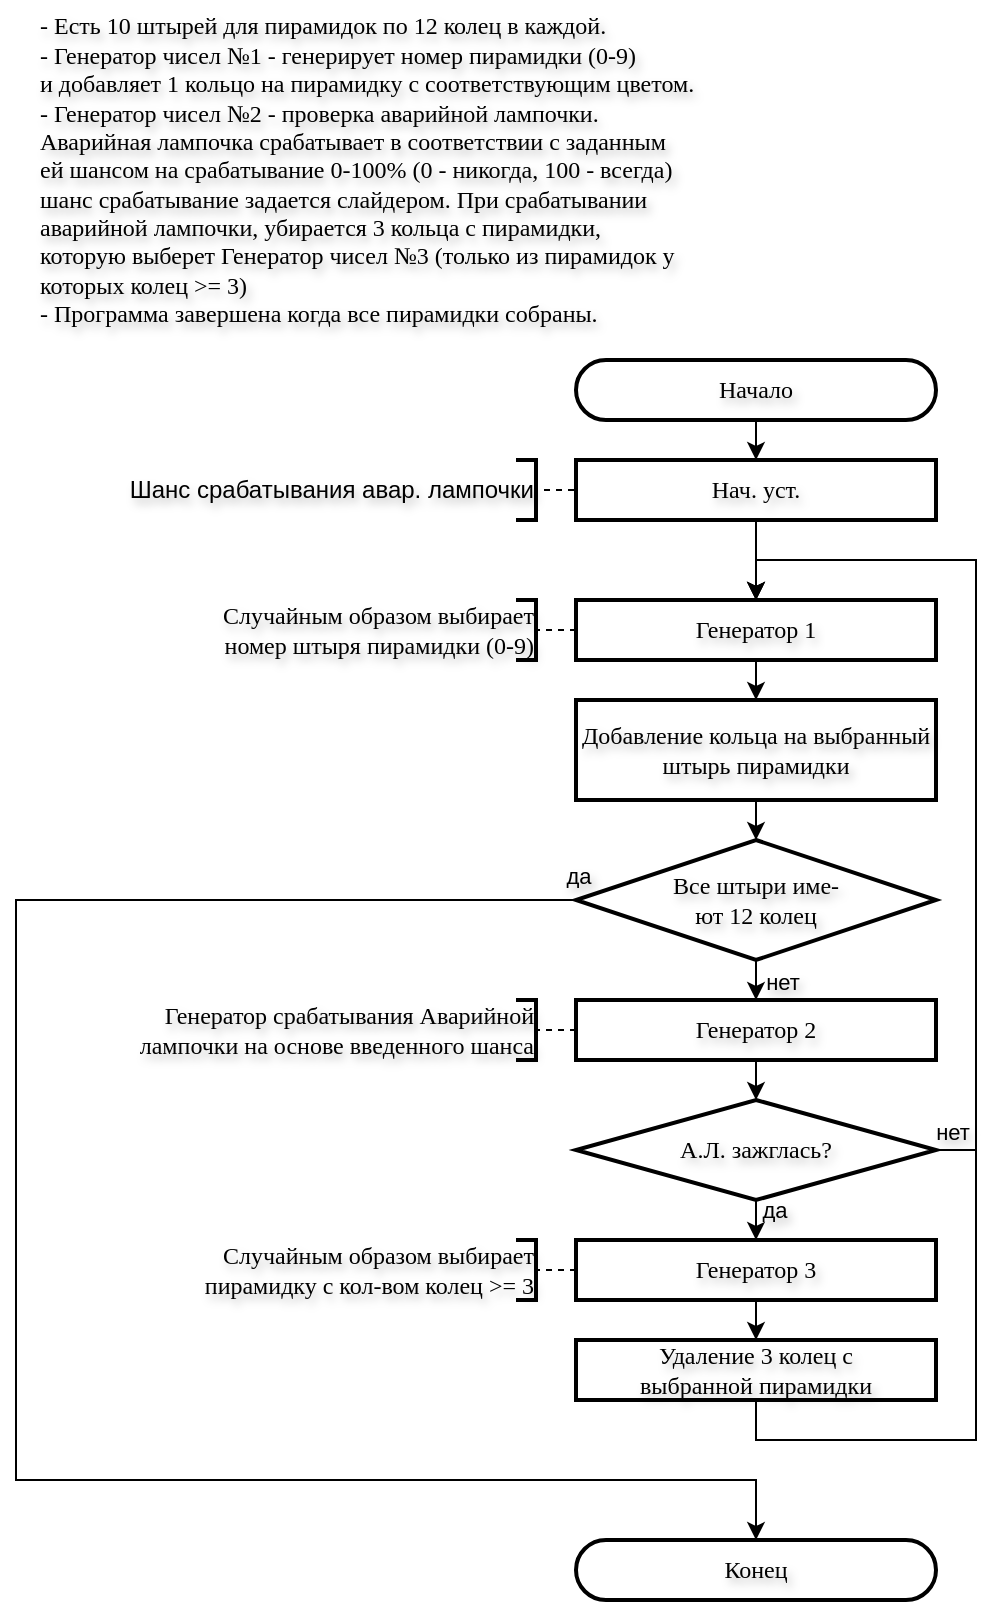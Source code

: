 <mxfile version="28.0.6">
  <diagram name="Page-1" id="tdL3OlcL4nhrMiRy9fMq">
    <mxGraphModel dx="2812" dy="1708" grid="1" gridSize="10" guides="1" tooltips="1" connect="1" arrows="1" fold="1" page="1" pageScale="1" pageWidth="827" pageHeight="1169" math="0" shadow="0">
      <root>
        <mxCell id="0" />
        <mxCell id="1" parent="0" />
        <mxCell id="SnEho7EBXYC5S2EJh5r8-27" style="edgeStyle=orthogonalEdgeStyle;rounded=0;orthogonalLoop=1;jettySize=auto;html=1;exitX=0.5;exitY=1;exitDx=0;exitDy=0;entryX=0.5;entryY=0;entryDx=0;entryDy=0;textShadow=1;labelBackgroundColor=none;" edge="1" parent="1" source="0FAGPxJUvxh_91AIkJtf-14" target="SnEho7EBXYC5S2EJh5r8-26">
          <mxGeometry relative="1" as="geometry" />
        </mxCell>
        <mxCell id="0FAGPxJUvxh_91AIkJtf-14" value="Начало" style="rounded=1;whiteSpace=wrap;html=1;arcSize=50;fontFamily=JetBrainsMono Nerd Font;fontStyle=0;fontSize=12;strokeWidth=2;textShadow=1;labelBackgroundColor=none;" parent="1" vertex="1">
          <mxGeometry x="290" y="190" width="180" height="30" as="geometry" />
        </mxCell>
        <mxCell id="0FAGPxJUvxh_91AIkJtf-15" value="Конец" style="rounded=1;whiteSpace=wrap;html=1;arcSize=50;fontFamily=JetBrainsMono Nerd Font;fontStyle=0;fontSize=12;strokeWidth=2;textShadow=1;labelBackgroundColor=none;" parent="1" vertex="1">
          <mxGeometry x="290" y="780" width="180" height="30" as="geometry" />
        </mxCell>
        <mxCell id="Axf4qTLow6-PyKa1j1aG-4" value="&lt;font face=&quot;JetBrainsMono Nerd Font&quot;&gt;Случайным образом выбирает&lt;br&gt;номер штыря пирамидки&amp;nbsp;&lt;/font&gt;&lt;span style=&quot;font-family: &amp;quot;JetBrainsMono Nerd Font&amp;quot;;&quot;&gt;(0-9)&lt;/span&gt;" style="strokeWidth=2;html=1;shape=mxgraph.flowchart.annotation_1;align=right;pointerEvents=1;direction=west;textShadow=1;labelBackgroundColor=none;" parent="1" vertex="1">
          <mxGeometry x="260" y="310" width="10" height="30" as="geometry" />
        </mxCell>
        <mxCell id="Axf4qTLow6-PyKa1j1aG-5" style="edgeStyle=orthogonalEdgeStyle;rounded=0;orthogonalLoop=1;jettySize=auto;html=1;exitX=0;exitY=0.5;exitDx=0;exitDy=0;entryX=0;entryY=0.5;entryDx=0;entryDy=0;entryPerimeter=0;dashed=1;endArrow=none;endFill=0;textShadow=1;labelBackgroundColor=none;" parent="1" target="Axf4qTLow6-PyKa1j1aG-4" edge="1" source="Axf4qTLow6-PyKa1j1aG-6">
          <mxGeometry relative="1" as="geometry">
            <mxPoint x="469" y="365" as="sourcePoint" />
          </mxGeometry>
        </mxCell>
        <mxCell id="Axf4qTLow6-PyKa1j1aG-8" value="&lt;div&gt;&lt;font face=&quot;JetBrainsMono Nerd Font&quot;&gt;Генератор срабатывания Аварийной&lt;br&gt;лампочки на основе введенного шанса&lt;/font&gt;&lt;/div&gt;" style="strokeWidth=2;html=1;shape=mxgraph.flowchart.annotation_1;align=right;pointerEvents=1;direction=west;textShadow=1;labelBackgroundColor=none;" parent="1" vertex="1">
          <mxGeometry x="260" y="510" width="10" height="30" as="geometry" />
        </mxCell>
        <mxCell id="Axf4qTLow6-PyKa1j1aG-9" style="edgeStyle=orthogonalEdgeStyle;rounded=0;orthogonalLoop=1;jettySize=auto;html=1;exitX=0;exitY=0.5;exitDx=0;exitDy=0;entryX=0;entryY=0.5;entryDx=0;entryDy=0;entryPerimeter=0;dashed=1;endArrow=none;endFill=0;textShadow=1;labelBackgroundColor=none;" parent="1" target="Axf4qTLow6-PyKa1j1aG-8" edge="1" source="Axf4qTLow6-PyKa1j1aG-10">
          <mxGeometry relative="1" as="geometry">
            <mxPoint x="470" y="525" as="sourcePoint" />
          </mxGeometry>
        </mxCell>
        <mxCell id="Axf4qTLow6-PyKa1j1aG-10" value="&lt;div&gt;&lt;span style=&quot;color: light-dark(rgb(0, 0, 0), rgb(255, 255, 255));&quot;&gt;Генератор 2&lt;/span&gt;&lt;/div&gt;" style="rounded=0;whiteSpace=wrap;html=1;strokeWidth=2;fontFamily=JetBrainsMono Nerd Font;fontSize=12;textShadow=1;labelBackgroundColor=none;" parent="1" vertex="1">
          <mxGeometry x="290" y="510" width="180" height="30" as="geometry" />
        </mxCell>
        <mxCell id="Axf4qTLow6-PyKa1j1aG-21" style="edgeStyle=orthogonalEdgeStyle;rounded=0;orthogonalLoop=1;jettySize=auto;html=1;exitX=0.5;exitY=1;exitDx=0;exitDy=0;exitPerimeter=0;entryX=0.5;entryY=0;entryDx=0;entryDy=0;textShadow=1;labelBackgroundColor=none;" parent="1" source="Axf4qTLow6-PyKa1j1aG-15" target="Axf4qTLow6-PyKa1j1aG-18" edge="1">
          <mxGeometry relative="1" as="geometry" />
        </mxCell>
        <mxCell id="Axf4qTLow6-PyKa1j1aG-22" value="да" style="edgeLabel;html=1;align=center;verticalAlign=middle;resizable=0;points=[];textShadow=1;labelBackgroundColor=none;" parent="Axf4qTLow6-PyKa1j1aG-21" vertex="1" connectable="0">
          <mxGeometry x="-0.4" relative="1" as="geometry">
            <mxPoint x="9" y="-1" as="offset" />
          </mxGeometry>
        </mxCell>
        <mxCell id="SnEho7EBXYC5S2EJh5r8-12" style="edgeStyle=orthogonalEdgeStyle;rounded=0;orthogonalLoop=1;jettySize=auto;html=1;exitX=1;exitY=0.5;exitDx=0;exitDy=0;exitPerimeter=0;entryX=0.5;entryY=0;entryDx=0;entryDy=0;textShadow=1;labelBackgroundColor=none;" edge="1" parent="1" source="Axf4qTLow6-PyKa1j1aG-15" target="Axf4qTLow6-PyKa1j1aG-6">
          <mxGeometry relative="1" as="geometry">
            <Array as="points">
              <mxPoint x="490" y="585" />
              <mxPoint x="490" y="290" />
              <mxPoint x="380" y="290" />
            </Array>
          </mxGeometry>
        </mxCell>
        <mxCell id="SnEho7EBXYC5S2EJh5r8-24" value="нет" style="edgeLabel;html=1;align=center;verticalAlign=middle;resizable=0;points=[];textShadow=1;labelBackgroundColor=none;" vertex="1" connectable="0" parent="SnEho7EBXYC5S2EJh5r8-12">
          <mxGeometry x="-0.961" y="-4" relative="1" as="geometry">
            <mxPoint x="-1" y="-13" as="offset" />
          </mxGeometry>
        </mxCell>
        <mxCell id="Axf4qTLow6-PyKa1j1aG-15" value="А.Л. зажглась?" style="strokeWidth=2;html=1;shape=mxgraph.flowchart.decision;whiteSpace=wrap;fontFamily=JetBrainsMono Nerd Font;fontSize=12;textShadow=1;labelBackgroundColor=none;" parent="1" vertex="1">
          <mxGeometry x="290" y="560" width="180" height="50" as="geometry" />
        </mxCell>
        <mxCell id="Axf4qTLow6-PyKa1j1aG-16" style="edgeStyle=orthogonalEdgeStyle;rounded=0;orthogonalLoop=1;jettySize=auto;html=1;exitX=0.5;exitY=1;exitDx=0;exitDy=0;entryX=0.5;entryY=0;entryDx=0;entryDy=0;entryPerimeter=0;textShadow=1;labelBackgroundColor=none;" parent="1" source="Axf4qTLow6-PyKa1j1aG-10" target="Axf4qTLow6-PyKa1j1aG-15" edge="1">
          <mxGeometry relative="1" as="geometry" />
        </mxCell>
        <mxCell id="SnEho7EBXYC5S2EJh5r8-23" style="edgeStyle=orthogonalEdgeStyle;rounded=0;orthogonalLoop=1;jettySize=auto;html=1;exitX=0.5;exitY=1;exitDx=0;exitDy=0;entryX=0.5;entryY=0;entryDx=0;entryDy=0;textShadow=1;labelBackgroundColor=none;" edge="1" parent="1" source="Axf4qTLow6-PyKa1j1aG-18" target="SnEho7EBXYC5S2EJh5r8-22">
          <mxGeometry relative="1" as="geometry" />
        </mxCell>
        <mxCell id="Axf4qTLow6-PyKa1j1aG-18" value="Генератор 3" style="rounded=0;whiteSpace=wrap;html=1;strokeWidth=2;fontFamily=JetBrainsMono Nerd Font;fontSize=12;textShadow=1;labelBackgroundColor=none;" parent="1" vertex="1">
          <mxGeometry x="290" y="630" width="180" height="30" as="geometry" />
        </mxCell>
        <mxCell id="Axf4qTLow6-PyKa1j1aG-19" value="&lt;font face=&quot;JetBrainsMono Nerd Font&quot;&gt;Случайным образом выбирает&lt;br&gt;пирамидку с кол-вом колец &amp;gt;= 3&lt;br&gt;&lt;/font&gt;" style="strokeWidth=2;html=1;shape=mxgraph.flowchart.annotation_1;align=right;pointerEvents=1;direction=west;textShadow=1;labelBackgroundColor=none;" parent="1" vertex="1">
          <mxGeometry x="260" y="630" width="10" height="30" as="geometry" />
        </mxCell>
        <mxCell id="Axf4qTLow6-PyKa1j1aG-20" style="edgeStyle=orthogonalEdgeStyle;rounded=0;orthogonalLoop=1;jettySize=auto;html=1;exitX=0;exitY=0.5;exitDx=0;exitDy=0;entryX=0;entryY=0.5;entryDx=0;entryDy=0;entryPerimeter=0;dashed=1;endArrow=none;endFill=0;textShadow=1;labelBackgroundColor=none;" parent="1" source="Axf4qTLow6-PyKa1j1aG-18" target="Axf4qTLow6-PyKa1j1aG-19" edge="1">
          <mxGeometry relative="1" as="geometry">
            <mxPoint x="480" y="645" as="sourcePoint" />
          </mxGeometry>
        </mxCell>
        <mxCell id="Axf4qTLow6-PyKa1j1aG-28" style="edgeStyle=orthogonalEdgeStyle;rounded=0;orthogonalLoop=1;jettySize=auto;html=1;entryX=0.5;entryY=0;entryDx=0;entryDy=0;textShadow=1;labelBackgroundColor=none;" parent="1" target="Axf4qTLow6-PyKa1j1aG-6" edge="1">
          <mxGeometry relative="1" as="geometry">
            <mxPoint x="380" y="360" as="targetPoint" />
            <Array as="points">
              <mxPoint x="380" y="690" />
              <mxPoint x="380" y="730" />
              <mxPoint x="490" y="730" />
              <mxPoint x="490" y="290" />
              <mxPoint x="380" y="290" />
            </Array>
            <mxPoint x="390" y="690" as="sourcePoint" />
          </mxGeometry>
        </mxCell>
        <mxCell id="SnEho7EBXYC5S2EJh5r8-4" style="edgeStyle=orthogonalEdgeStyle;rounded=0;orthogonalLoop=1;jettySize=auto;html=1;exitX=0.5;exitY=1;exitDx=0;exitDy=0;exitPerimeter=0;entryX=0.5;entryY=0;entryDx=0;entryDy=0;textShadow=1;labelBackgroundColor=none;" edge="1" parent="1" source="SnEho7EBXYC5S2EJh5r8-3" target="Axf4qTLow6-PyKa1j1aG-10">
          <mxGeometry relative="1" as="geometry">
            <mxPoint x="560" y="460" as="targetPoint" />
            <Array as="points">
              <mxPoint x="380" y="490" />
              <mxPoint x="380" y="490" />
            </Array>
          </mxGeometry>
        </mxCell>
        <mxCell id="SnEho7EBXYC5S2EJh5r8-5" value="нет" style="edgeLabel;html=1;align=center;verticalAlign=middle;resizable=0;points=[];textShadow=1;labelBackgroundColor=none;" vertex="1" connectable="0" parent="SnEho7EBXYC5S2EJh5r8-4">
          <mxGeometry x="-0.267" y="-1" relative="1" as="geometry">
            <mxPoint x="14" y="3" as="offset" />
          </mxGeometry>
        </mxCell>
        <mxCell id="SnEho7EBXYC5S2EJh5r8-17" style="edgeStyle=orthogonalEdgeStyle;rounded=0;orthogonalLoop=1;jettySize=auto;html=1;exitX=0;exitY=0.5;exitDx=0;exitDy=0;exitPerimeter=0;entryX=0.5;entryY=0;entryDx=0;entryDy=0;textShadow=1;labelBackgroundColor=none;" edge="1" parent="1" source="SnEho7EBXYC5S2EJh5r8-3" target="0FAGPxJUvxh_91AIkJtf-15">
          <mxGeometry relative="1" as="geometry">
            <Array as="points">
              <mxPoint x="10" y="460" />
              <mxPoint x="10" y="750" />
              <mxPoint x="380" y="750" />
            </Array>
          </mxGeometry>
        </mxCell>
        <mxCell id="SnEho7EBXYC5S2EJh5r8-18" value="да" style="edgeLabel;html=1;align=center;verticalAlign=middle;resizable=0;points=[];textShadow=1;labelBackgroundColor=none;" vertex="1" connectable="0" parent="SnEho7EBXYC5S2EJh5r8-17">
          <mxGeometry x="-0.948" y="1" relative="1" as="geometry">
            <mxPoint x="26" y="-13" as="offset" />
          </mxGeometry>
        </mxCell>
        <mxCell id="SnEho7EBXYC5S2EJh5r8-3" value="Все штыри име-&lt;br&gt;ют 12 колец" style="strokeWidth=2;html=1;shape=mxgraph.flowchart.decision;whiteSpace=wrap;fontFamily=JetBrainsMono Nerd Font;fontSize=12;textShadow=1;labelBackgroundColor=none;" vertex="1" parent="1">
          <mxGeometry x="290" y="430" width="180" height="60" as="geometry" />
        </mxCell>
        <mxCell id="SnEho7EBXYC5S2EJh5r8-20" style="edgeStyle=orthogonalEdgeStyle;rounded=0;orthogonalLoop=1;jettySize=auto;html=1;exitX=0.5;exitY=1;exitDx=0;exitDy=0;entryX=0.5;entryY=0;entryDx=0;entryDy=0;textShadow=1;labelBackgroundColor=none;" edge="1" parent="1" source="Axf4qTLow6-PyKa1j1aG-6" target="SnEho7EBXYC5S2EJh5r8-19">
          <mxGeometry relative="1" as="geometry" />
        </mxCell>
        <mxCell id="Axf4qTLow6-PyKa1j1aG-6" value="Генератор 1" style="rounded=0;whiteSpace=wrap;html=1;strokeWidth=2;fontFamily=JetBrainsMono Nerd Font;fontSize=12;textShadow=1;labelBackgroundColor=none;" parent="1" vertex="1">
          <mxGeometry x="290" y="310" width="180" height="30" as="geometry" />
        </mxCell>
        <mxCell id="SnEho7EBXYC5S2EJh5r8-19" value="Добавление кольца на выбранный штырь пирамидки" style="rounded=0;whiteSpace=wrap;html=1;strokeWidth=2;fontFamily=JetBrainsMono Nerd Font;fontSize=12;textShadow=1;labelBackgroundColor=none;" vertex="1" parent="1">
          <mxGeometry x="290" y="360" width="180" height="50" as="geometry" />
        </mxCell>
        <mxCell id="SnEho7EBXYC5S2EJh5r8-21" style="edgeStyle=orthogonalEdgeStyle;rounded=0;orthogonalLoop=1;jettySize=auto;html=1;exitX=0.5;exitY=1;exitDx=0;exitDy=0;entryX=0.5;entryY=0;entryDx=0;entryDy=0;entryPerimeter=0;textShadow=1;labelBackgroundColor=none;" edge="1" parent="1" source="SnEho7EBXYC5S2EJh5r8-19" target="SnEho7EBXYC5S2EJh5r8-3">
          <mxGeometry relative="1" as="geometry" />
        </mxCell>
        <mxCell id="SnEho7EBXYC5S2EJh5r8-22" value="&lt;span style=&quot;text-align: right; text-wrap-mode: nowrap;&quot;&gt;Удаление 3 колец с&lt;/span&gt;&lt;div&gt;&lt;span style=&quot;text-align: right; text-wrap-mode: nowrap;&quot;&gt;выбранной пирамидки&lt;/span&gt;&lt;/div&gt;" style="rounded=0;whiteSpace=wrap;html=1;strokeWidth=2;fontFamily=JetBrainsMono Nerd Font;fontSize=12;textShadow=1;labelBackgroundColor=none;" vertex="1" parent="1">
          <mxGeometry x="290" y="680" width="180" height="30" as="geometry" />
        </mxCell>
        <mxCell id="SnEho7EBXYC5S2EJh5r8-28" style="edgeStyle=orthogonalEdgeStyle;rounded=0;orthogonalLoop=1;jettySize=auto;html=1;exitX=0.5;exitY=1;exitDx=0;exitDy=0;entryX=0.5;entryY=0;entryDx=0;entryDy=0;textShadow=1;labelBackgroundColor=none;" edge="1" parent="1" source="SnEho7EBXYC5S2EJh5r8-26" target="Axf4qTLow6-PyKa1j1aG-6">
          <mxGeometry relative="1" as="geometry" />
        </mxCell>
        <mxCell id="SnEho7EBXYC5S2EJh5r8-26" value="Нач. уст." style="rounded=0;whiteSpace=wrap;html=1;strokeWidth=2;fontFamily=JetBrainsMono Nerd Font;fontSize=12;textShadow=1;labelBackgroundColor=none;" vertex="1" parent="1">
          <mxGeometry x="290" y="240" width="180" height="30" as="geometry" />
        </mxCell>
        <mxCell id="SnEho7EBXYC5S2EJh5r8-29" value="Шанс срабатывания авар. лампочки" style="strokeWidth=2;html=1;shape=mxgraph.flowchart.annotation_1;align=right;pointerEvents=1;direction=west;textShadow=1;labelBackgroundColor=none;" vertex="1" parent="1">
          <mxGeometry x="260" y="240" width="10" height="30" as="geometry" />
        </mxCell>
        <mxCell id="SnEho7EBXYC5S2EJh5r8-30" style="edgeStyle=orthogonalEdgeStyle;rounded=0;orthogonalLoop=1;jettySize=auto;html=1;exitX=0;exitY=0.5;exitDx=0;exitDy=0;entryX=0;entryY=0.5;entryDx=0;entryDy=0;entryPerimeter=0;dashed=1;endArrow=none;endFill=0;textShadow=1;labelBackgroundColor=none;" edge="1" target="SnEho7EBXYC5S2EJh5r8-29" parent="1">
          <mxGeometry relative="1" as="geometry">
            <mxPoint x="289" y="255" as="sourcePoint" />
          </mxGeometry>
        </mxCell>
        <mxCell id="SnEho7EBXYC5S2EJh5r8-31" value="&lt;div&gt;&lt;font&gt;- Есть 10 штырей для пирамидок по 12 колец в каждой.&lt;/font&gt;&lt;/div&gt;&lt;div&gt;&lt;font&gt;- Генератор чисел №1 - генерирует номер пирамидки (0-9)&amp;nbsp;&lt;/font&gt;&lt;/div&gt;&lt;div&gt;&lt;font&gt;и добавляет 1 кольцо на пирамидку с соответствующим цветом.&lt;/font&gt;&lt;/div&gt;&lt;div&gt;&lt;font&gt;- Генератор чисел №2 - проверка аварийной лампочки. &lt;br&gt;Аварийная лампочка срабатывает в соответствии с заданным&lt;br&gt;ей шансом на срабатывание 0-100% (0 - никогда, 100 - всегда)&lt;br&gt;шанс срабатывание задается слайдером. При срабатывании&lt;br&gt;аварийной лампочки, убирается 3 кольца с пирамидки,&lt;br&gt;которую выберет Генератор чисел №3 (только из пирамидок у &lt;br&gt;которых колец &amp;gt;= 3)&lt;/font&gt;&lt;/div&gt;&lt;div&gt;&lt;span style=&quot;color: light-dark(rgb(0, 0, 0), rgb(255, 255, 255));&quot;&gt;&lt;font&gt;- Программа завершена когда все пирамидки собраны.&lt;/font&gt;&lt;/span&gt;&lt;/div&gt;" style="text;html=1;align=left;verticalAlign=middle;resizable=0;points=[];autosize=1;strokeColor=none;fillColor=none;fontFamily=JetBrainsMono Nerd Font;textShadow=1;labelBackgroundColor=none;" vertex="1" parent="1">
          <mxGeometry x="20" y="10" width="460" height="170" as="geometry" />
        </mxCell>
      </root>
    </mxGraphModel>
  </diagram>
</mxfile>
